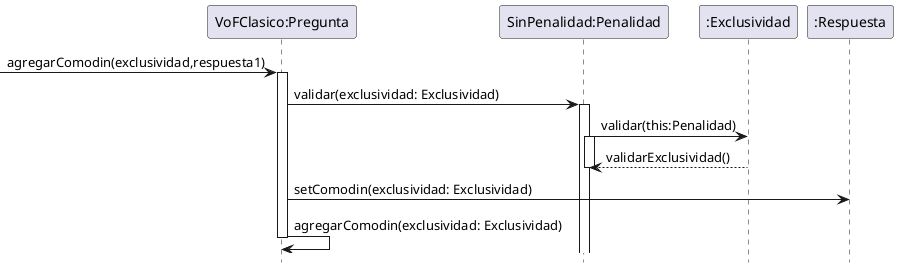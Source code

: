 @startuml
hide footbox
[->"VoFClasico:Pregunta":agregarComodin(exclusividad,respuesta1)
activate "VoFClasico:Pregunta"
"VoFClasico:Pregunta" -> "SinPenalidad:Penalidad" ++:validar(exclusividad: Exclusividad)
"SinPenalidad:Penalidad"->":Exclusividad":validar(this:Penalidad)
activate "SinPenalidad:Penalidad"
":Exclusividad"-->"SinPenalidad:Penalidad":validarExclusividad()
 deactivate "SinPenalidad:Penalidad"
 "VoFClasico:Pregunta"->":Respuesta":setComodin(exclusividad: Exclusividad)
"VoFClasico:Pregunta" ->"VoFClasico:Pregunta" :agregarComodin(exclusividad: Exclusividad)
deactivate "VoFClasico:Pregunta"

@enduml